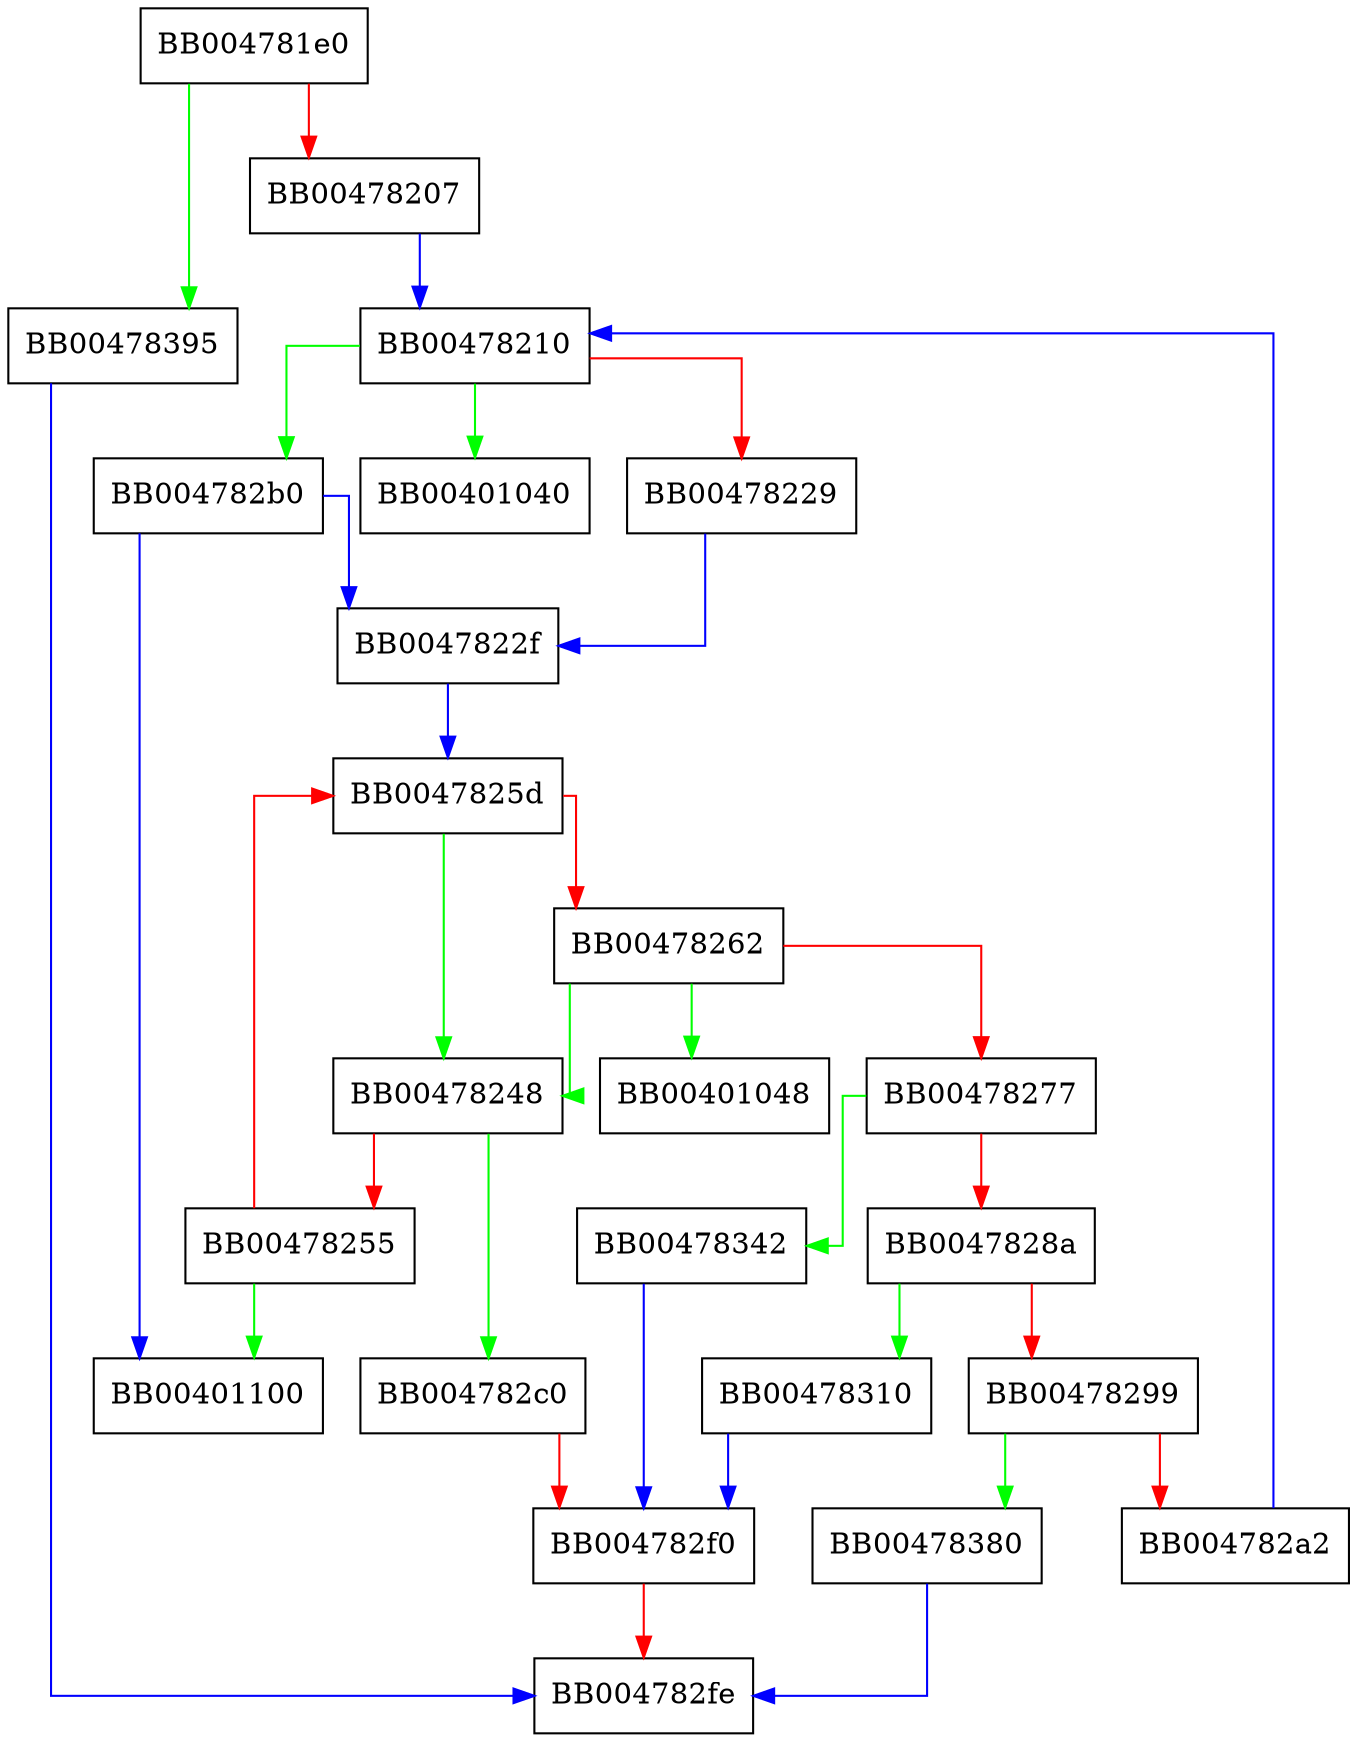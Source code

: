 digraph ssl_ctx_make_profiles {
  node [shape="box"];
  graph [splines=ortho];
  BB004781e0 -> BB00478395 [color="green"];
  BB004781e0 -> BB00478207 [color="red"];
  BB00478207 -> BB00478210 [color="blue"];
  BB00478210 -> BB00401040 [color="green"];
  BB00478210 -> BB004782b0 [color="green"];
  BB00478210 -> BB00478229 [color="red"];
  BB00478229 -> BB0047822f [color="blue"];
  BB0047822f -> BB0047825d [color="blue"];
  BB00478248 -> BB004782c0 [color="green"];
  BB00478248 -> BB00478255 [color="red"];
  BB00478255 -> BB00401100 [color="green"];
  BB00478255 -> BB0047825d [color="red"];
  BB0047825d -> BB00478248 [color="green"];
  BB0047825d -> BB00478262 [color="red"];
  BB00478262 -> BB00401048 [color="green"];
  BB00478262 -> BB00478248 [color="green"];
  BB00478262 -> BB00478277 [color="red"];
  BB00478277 -> BB00478342 [color="green"];
  BB00478277 -> BB0047828a [color="red"];
  BB0047828a -> BB00478310 [color="green"];
  BB0047828a -> BB00478299 [color="red"];
  BB00478299 -> BB00478380 [color="green"];
  BB00478299 -> BB004782a2 [color="red"];
  BB004782a2 -> BB00478210 [color="blue"];
  BB004782b0 -> BB00401100 [color="blue"];
  BB004782b0 -> BB0047822f [color="blue"];
  BB004782c0 -> BB004782f0 [color="red"];
  BB004782f0 -> BB004782fe [color="red"];
  BB00478310 -> BB004782f0 [color="blue"];
  BB00478342 -> BB004782f0 [color="blue"];
  BB00478380 -> BB004782fe [color="blue"];
  BB00478395 -> BB004782fe [color="blue"];
}